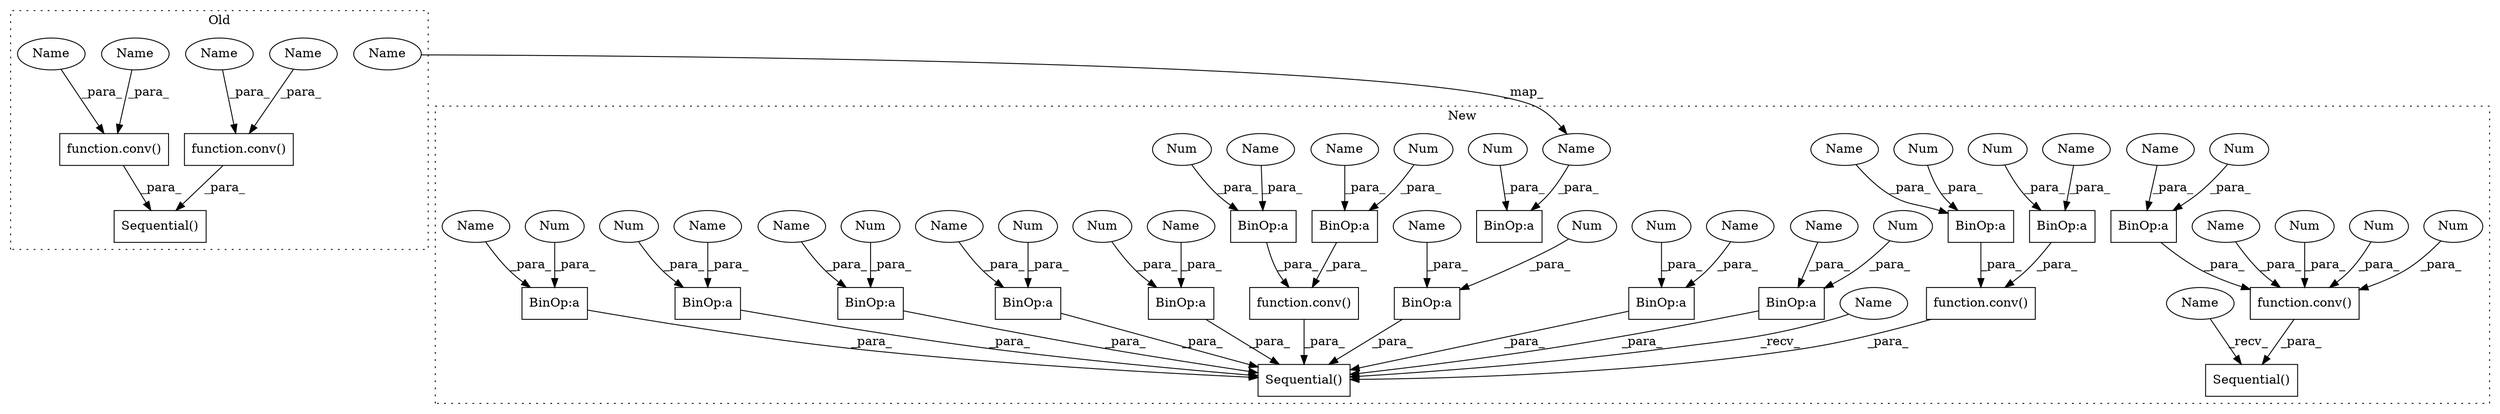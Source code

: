 digraph G {
subgraph cluster0 {
1 [label="Sequential()" a="75" s="968,1173" l="27,11" shape="box"];
38 [label="function.conv()" a="75" s="1163,1172" l="5,1" shape="box"];
39 [label="function.conv()" a="75" s="995,1004" l="5,1" shape="box"];
57 [label="Name" a="87" s="1171" l="1" shape="ellipse"];
58 [label="Name" a="87" s="1168" l="1" shape="ellipse"];
59 [label="Name" a="87" s="1224" l="1" shape="ellipse"];
60 [label="Name" a="87" s="1000" l="1" shape="ellipse"];
61 [label="Name" a="87" s="1003" l="1" shape="ellipse"];
label = "Old";
style="dotted";
}
subgraph cluster1 {
2 [label="function.conv()" a="75" s="1128,1141" l="5,1" shape="box"];
3 [label="Sequential()" a="75" s="1045,1226" l="27,11" shape="box"];
4 [label="BinOp:a" a="82" s="1218" l="1" shape="box"];
5 [label="BinOp:a" a="82" s="1078" l="1" shape="box"];
6 [label="BinOp:a" a="82" s="1190" l="1" shape="box"];
7 [label="BinOp:a" a="82" s="1223" l="1" shape="box"];
8 [label="BinOp:a" a="82" s="1134" l="1" shape="box"];
9 [label="BinOp:a" a="82" s="1083" l="1" shape="box"];
10 [label="BinOp:a" a="82" s="1111" l="1" shape="box"];
11 [label="BinOp:a" a="82" s="1162" l="1" shape="box"];
12 [label="BinOp:a" a="82" s="1139" l="1" shape="box"];
13 [label="BinOp:a" a="82" s="1167" l="1" shape="box"];
14 [label="BinOp:a" a="82" s="1195" l="1" shape="box"];
15 [label="BinOp:a" a="82" s="1106" l="1" shape="box"];
16 [label="BinOp:a" a="82" s="992" l="1" shape="box"];
17 [label="Sequential()" a="75" s="915,1004" l="27,15" shape="box"];
18 [label="BinOp:a" a="82" s="1287" l="1" shape="box"];
19 [label="Num" a="76" s="1138" l="1" shape="ellipse"];
20 [label="Num" a="76" s="1286" l="1" shape="ellipse"];
21 [label="Num" a="76" s="991" l="1" shape="ellipse"];
22 [label="Num" a="76" s="1082" l="1" shape="ellipse"];
23 [label="Num" a="76" s="1133" l="1" shape="ellipse"];
24 [label="Num" a="76" s="1161" l="1" shape="ellipse"];
25 [label="Num" a="76" s="1110" l="1" shape="ellipse"];
26 [label="Num" a="76" s="1194" l="1" shape="ellipse"];
27 [label="Num" a="76" s="1166" l="1" shape="ellipse"];
28 [label="Num" a="76" s="1077" l="1" shape="ellipse"];
29 [label="Num" a="76" s="1217" l="1" shape="ellipse"];
30 [label="Num" a="76" s="1105" l="1" shape="ellipse"];
31 [label="Num" a="76" s="1189" l="1" shape="ellipse"];
32 [label="Num" a="76" s="1222" l="1" shape="ellipse"];
33 [label="function.conv()" a="75" s="983,1003" l="5,1" shape="box"];
34 [label="Num" a="76" s="1002" l="1" shape="ellipse"];
35 [label="Num" a="76" s="996" l="1" shape="ellipse"];
36 [label="Num" a="76" s="999" l="1" shape="ellipse"];
37 [label="function.conv()" a="75" s="1072,1085" l="5,1" shape="box"];
40 [label="Name" a="87" s="915" l="2" shape="ellipse"];
41 [label="Name" a="87" s="1045" l="2" shape="ellipse"];
42 [label="Name" a="87" s="1112" l="1" shape="ellipse"];
43 [label="Name" a="87" s="1079" l="1" shape="ellipse"];
44 [label="Name" a="87" s="1135" l="1" shape="ellipse"];
45 [label="Name" a="87" s="1288" l="1" shape="ellipse"];
46 [label="Name" a="87" s="1219" l="1" shape="ellipse"];
47 [label="Name" a="87" s="1196" l="1" shape="ellipse"];
48 [label="Name" a="87" s="1224" l="1" shape="ellipse"];
49 [label="Name" a="87" s="988" l="1" shape="ellipse"];
50 [label="Name" a="87" s="1140" l="1" shape="ellipse"];
51 [label="Name" a="87" s="1191" l="1" shape="ellipse"];
52 [label="Name" a="87" s="1107" l="1" shape="ellipse"];
53 [label="Name" a="87" s="993" l="1" shape="ellipse"];
54 [label="Name" a="87" s="1168" l="1" shape="ellipse"];
55 [label="Name" a="87" s="1163" l="1" shape="ellipse"];
56 [label="Name" a="87" s="1084" l="1" shape="ellipse"];
label = "New";
style="dotted";
}
2 -> 3 [label="_para_"];
4 -> 3 [label="_para_"];
5 -> 37 [label="_para_"];
6 -> 3 [label="_para_"];
7 -> 3 [label="_para_"];
8 -> 2 [label="_para_"];
9 -> 37 [label="_para_"];
10 -> 3 [label="_para_"];
11 -> 3 [label="_para_"];
12 -> 2 [label="_para_"];
13 -> 3 [label="_para_"];
14 -> 3 [label="_para_"];
15 -> 3 [label="_para_"];
16 -> 33 [label="_para_"];
19 -> 12 [label="_para_"];
20 -> 18 [label="_para_"];
21 -> 16 [label="_para_"];
22 -> 9 [label="_para_"];
23 -> 8 [label="_para_"];
24 -> 11 [label="_para_"];
25 -> 10 [label="_para_"];
26 -> 14 [label="_para_"];
27 -> 13 [label="_para_"];
28 -> 5 [label="_para_"];
29 -> 4 [label="_para_"];
30 -> 15 [label="_para_"];
31 -> 6 [label="_para_"];
32 -> 7 [label="_para_"];
33 -> 17 [label="_para_"];
34 -> 33 [label="_para_"];
35 -> 33 [label="_para_"];
36 -> 33 [label="_para_"];
37 -> 3 [label="_para_"];
38 -> 1 [label="_para_"];
39 -> 1 [label="_para_"];
40 -> 17 [label="_recv_"];
41 -> 3 [label="_recv_"];
42 -> 10 [label="_para_"];
43 -> 5 [label="_para_"];
44 -> 8 [label="_para_"];
45 -> 18 [label="_para_"];
46 -> 4 [label="_para_"];
47 -> 14 [label="_para_"];
48 -> 7 [label="_para_"];
49 -> 33 [label="_para_"];
50 -> 12 [label="_para_"];
51 -> 6 [label="_para_"];
52 -> 15 [label="_para_"];
53 -> 16 [label="_para_"];
54 -> 13 [label="_para_"];
55 -> 11 [label="_para_"];
56 -> 9 [label="_para_"];
57 -> 38 [label="_para_"];
58 -> 38 [label="_para_"];
59 -> 45 [label="_map_"];
60 -> 39 [label="_para_"];
61 -> 39 [label="_para_"];
}